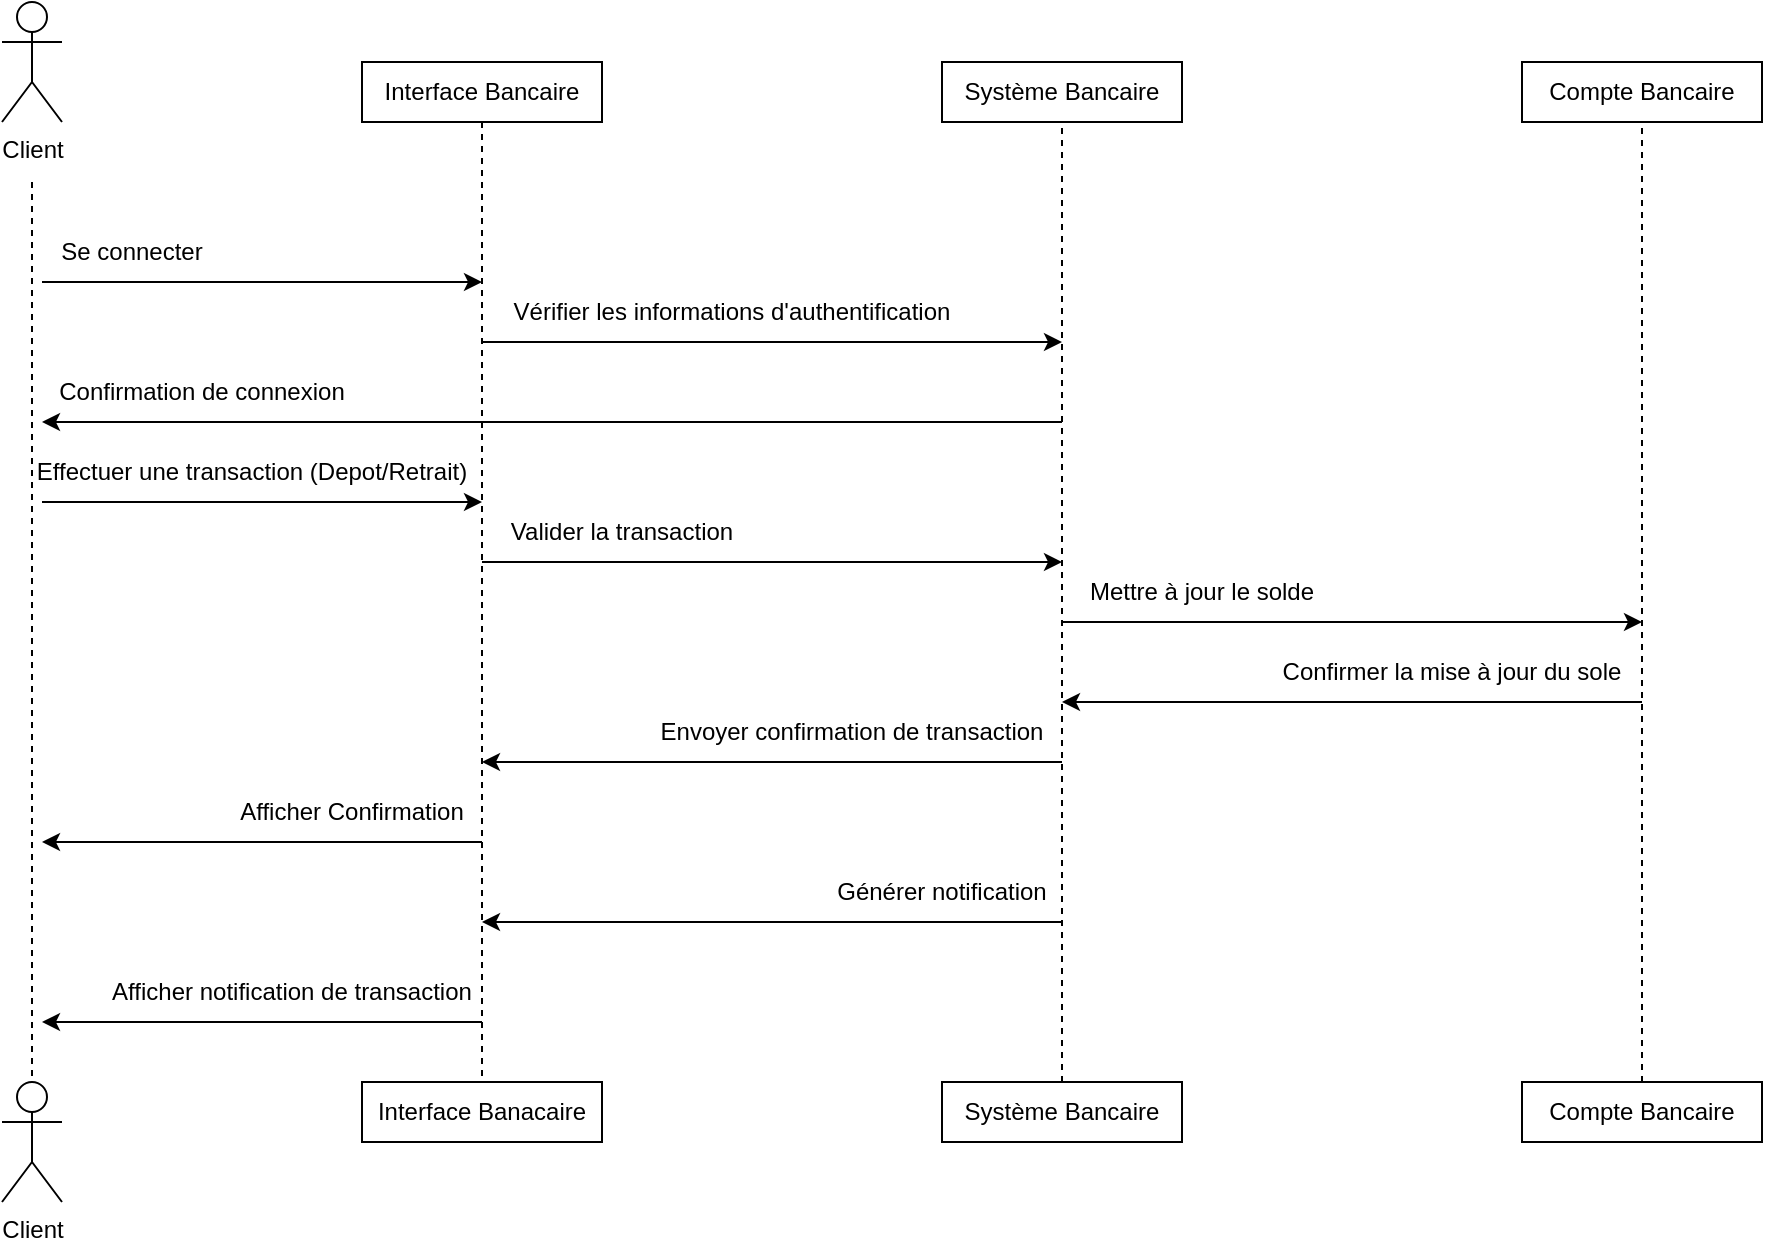 <mxfile version="26.1.0">
  <diagram name="Page-1" id="3O9yV9mM7rHO6GYgg3Hz">
    <mxGraphModel dx="1059" dy="549" grid="1" gridSize="10" guides="1" tooltips="1" connect="1" arrows="1" fold="1" page="1" pageScale="1" pageWidth="1200" pageHeight="1920" math="0" shadow="0">
      <root>
        <mxCell id="0" />
        <mxCell id="1" parent="0" />
        <mxCell id="F2qCMpToe5Y3enXlYnyH-3" value="" style="endArrow=none;html=1;rounded=0;startFill=0;dashed=1;entryX=0.5;entryY=0;entryDx=0;entryDy=0;entryPerimeter=0;" edge="1" parent="1" target="F2qCMpToe5Y3enXlYnyH-10">
          <mxGeometry width="50" height="50" relative="1" as="geometry">
            <mxPoint x="65" y="100" as="sourcePoint" />
            <mxPoint x="65" y="360" as="targetPoint" />
          </mxGeometry>
        </mxCell>
        <mxCell id="F2qCMpToe5Y3enXlYnyH-4" value="Interface Bancaire" style="rounded=0;whiteSpace=wrap;html=1;" vertex="1" parent="1">
          <mxGeometry x="230" y="40" width="120" height="30" as="geometry" />
        </mxCell>
        <mxCell id="F2qCMpToe5Y3enXlYnyH-5" value="Interface Banacaire" style="rounded=0;whiteSpace=wrap;html=1;" vertex="1" parent="1">
          <mxGeometry x="230" y="550" width="120" height="30" as="geometry" />
        </mxCell>
        <mxCell id="F2qCMpToe5Y3enXlYnyH-6" value="" style="endArrow=none;html=1;rounded=0;exitX=0.5;exitY=1;exitDx=0;exitDy=0;entryX=0.5;entryY=0;entryDx=0;entryDy=0;startFill=0;dashed=1;" edge="1" parent="1" source="F2qCMpToe5Y3enXlYnyH-4" target="F2qCMpToe5Y3enXlYnyH-5">
          <mxGeometry width="50" height="50" relative="1" as="geometry">
            <mxPoint x="110" y="80" as="sourcePoint" />
            <mxPoint x="110" y="340" as="targetPoint" />
          </mxGeometry>
        </mxCell>
        <mxCell id="F2qCMpToe5Y3enXlYnyH-7" value="" style="endArrow=classic;html=1;rounded=0;" edge="1" parent="1">
          <mxGeometry width="50" height="50" relative="1" as="geometry">
            <mxPoint x="70" y="150" as="sourcePoint" />
            <mxPoint x="290" y="150" as="targetPoint" />
          </mxGeometry>
        </mxCell>
        <mxCell id="F2qCMpToe5Y3enXlYnyH-8" value="Se connecter" style="text;html=1;align=center;verticalAlign=middle;whiteSpace=wrap;rounded=0;" vertex="1" parent="1">
          <mxGeometry x="70" y="120" width="90" height="30" as="geometry" />
        </mxCell>
        <mxCell id="F2qCMpToe5Y3enXlYnyH-9" value="Client" style="shape=umlActor;verticalLabelPosition=bottom;verticalAlign=top;html=1;outlineConnect=0;" vertex="1" parent="1">
          <mxGeometry x="50" y="10" width="30" height="60" as="geometry" />
        </mxCell>
        <mxCell id="F2qCMpToe5Y3enXlYnyH-10" value="Client" style="shape=umlActor;verticalLabelPosition=bottom;verticalAlign=top;html=1;outlineConnect=0;" vertex="1" parent="1">
          <mxGeometry x="50" y="550" width="30" height="60" as="geometry" />
        </mxCell>
        <mxCell id="F2qCMpToe5Y3enXlYnyH-11" value="Système Bancaire" style="rounded=0;whiteSpace=wrap;html=1;" vertex="1" parent="1">
          <mxGeometry x="520" y="40" width="120" height="30" as="geometry" />
        </mxCell>
        <mxCell id="F2qCMpToe5Y3enXlYnyH-12" value="Système Bancaire" style="rounded=0;whiteSpace=wrap;html=1;" vertex="1" parent="1">
          <mxGeometry x="520" y="550" width="120" height="30" as="geometry" />
        </mxCell>
        <mxCell id="F2qCMpToe5Y3enXlYnyH-13" value="Compte Bancaire" style="rounded=0;whiteSpace=wrap;html=1;" vertex="1" parent="1">
          <mxGeometry x="810" y="40" width="120" height="30" as="geometry" />
        </mxCell>
        <mxCell id="F2qCMpToe5Y3enXlYnyH-14" value="Compte Bancaire" style="rounded=0;whiteSpace=wrap;html=1;" vertex="1" parent="1">
          <mxGeometry x="810" y="550" width="120" height="30" as="geometry" />
        </mxCell>
        <mxCell id="F2qCMpToe5Y3enXlYnyH-15" value="" style="endArrow=none;html=1;rounded=0;exitX=0.5;exitY=0;exitDx=0;exitDy=0;entryX=0.5;entryY=1;entryDx=0;entryDy=0;startFill=0;dashed=1;" edge="1" parent="1" source="F2qCMpToe5Y3enXlYnyH-12" target="F2qCMpToe5Y3enXlYnyH-11">
          <mxGeometry width="50" height="50" relative="1" as="geometry">
            <mxPoint x="580" y="290" as="sourcePoint" />
            <mxPoint x="630" y="240" as="targetPoint" />
          </mxGeometry>
        </mxCell>
        <mxCell id="F2qCMpToe5Y3enXlYnyH-16" value="" style="endArrow=none;html=1;rounded=0;exitX=0.5;exitY=0;exitDx=0;exitDy=0;entryX=0.5;entryY=1;entryDx=0;entryDy=0;startFill=0;dashed=1;" edge="1" parent="1" source="F2qCMpToe5Y3enXlYnyH-14" target="F2qCMpToe5Y3enXlYnyH-13">
          <mxGeometry width="50" height="50" relative="1" as="geometry">
            <mxPoint x="590" y="385" as="sourcePoint" />
            <mxPoint x="590" y="80" as="targetPoint" />
          </mxGeometry>
        </mxCell>
        <mxCell id="F2qCMpToe5Y3enXlYnyH-17" value="" style="endArrow=classic;html=1;rounded=0;" edge="1" parent="1">
          <mxGeometry width="50" height="50" relative="1" as="geometry">
            <mxPoint x="290" y="180" as="sourcePoint" />
            <mxPoint x="580" y="180" as="targetPoint" />
          </mxGeometry>
        </mxCell>
        <mxCell id="F2qCMpToe5Y3enXlYnyH-18" value="Vérifier les informations d&#39;authentification" style="text;html=1;align=center;verticalAlign=middle;whiteSpace=wrap;rounded=0;" vertex="1" parent="1">
          <mxGeometry x="290" y="150" width="250" height="30" as="geometry" />
        </mxCell>
        <mxCell id="F2qCMpToe5Y3enXlYnyH-19" value="" style="endArrow=classic;html=1;rounded=0;entryX=0;entryY=1;entryDx=0;entryDy=0;" edge="1" parent="1" target="F2qCMpToe5Y3enXlYnyH-20">
          <mxGeometry width="50" height="50" relative="1" as="geometry">
            <mxPoint x="580" y="220" as="sourcePoint" />
            <mxPoint x="60" y="220" as="targetPoint" />
          </mxGeometry>
        </mxCell>
        <mxCell id="F2qCMpToe5Y3enXlYnyH-20" value="Confirmation de connexion" style="text;html=1;align=center;verticalAlign=middle;whiteSpace=wrap;rounded=0;" vertex="1" parent="1">
          <mxGeometry x="70" y="190" width="160" height="30" as="geometry" />
        </mxCell>
        <mxCell id="F2qCMpToe5Y3enXlYnyH-21" value="" style="endArrow=classic;html=1;rounded=0;" edge="1" parent="1">
          <mxGeometry width="50" height="50" relative="1" as="geometry">
            <mxPoint x="70" y="260" as="sourcePoint" />
            <mxPoint x="290" y="260" as="targetPoint" />
          </mxGeometry>
        </mxCell>
        <mxCell id="F2qCMpToe5Y3enXlYnyH-22" value="Effectuer une transaction (Depot/Retrait)" style="text;html=1;align=center;verticalAlign=middle;whiteSpace=wrap;rounded=0;" vertex="1" parent="1">
          <mxGeometry x="60" y="230" width="230" height="30" as="geometry" />
        </mxCell>
        <mxCell id="F2qCMpToe5Y3enXlYnyH-23" value="" style="endArrow=classic;html=1;rounded=0;" edge="1" parent="1">
          <mxGeometry width="50" height="50" relative="1" as="geometry">
            <mxPoint x="290" y="290" as="sourcePoint" />
            <mxPoint x="580" y="290" as="targetPoint" />
          </mxGeometry>
        </mxCell>
        <mxCell id="F2qCMpToe5Y3enXlYnyH-24" value="Valider la transaction" style="text;html=1;align=center;verticalAlign=middle;whiteSpace=wrap;rounded=0;" vertex="1" parent="1">
          <mxGeometry x="280" y="260" width="160" height="30" as="geometry" />
        </mxCell>
        <mxCell id="F2qCMpToe5Y3enXlYnyH-25" value="" style="endArrow=classic;html=1;rounded=0;" edge="1" parent="1">
          <mxGeometry width="50" height="50" relative="1" as="geometry">
            <mxPoint x="580" y="320" as="sourcePoint" />
            <mxPoint x="870" y="320" as="targetPoint" />
          </mxGeometry>
        </mxCell>
        <mxCell id="F2qCMpToe5Y3enXlYnyH-26" value="" style="endArrow=classic;html=1;rounded=0;" edge="1" parent="1">
          <mxGeometry width="50" height="50" relative="1" as="geometry">
            <mxPoint x="870" y="360" as="sourcePoint" />
            <mxPoint x="580" y="360" as="targetPoint" />
          </mxGeometry>
        </mxCell>
        <mxCell id="F2qCMpToe5Y3enXlYnyH-27" value="Mettre à jour le solde" style="text;html=1;align=center;verticalAlign=middle;whiteSpace=wrap;rounded=0;" vertex="1" parent="1">
          <mxGeometry x="570" y="290" width="160" height="30" as="geometry" />
        </mxCell>
        <mxCell id="F2qCMpToe5Y3enXlYnyH-28" value="Confirmer la mise à jour du sole" style="text;html=1;align=center;verticalAlign=middle;whiteSpace=wrap;rounded=0;" vertex="1" parent="1">
          <mxGeometry x="650" y="330" width="250" height="30" as="geometry" />
        </mxCell>
        <mxCell id="F2qCMpToe5Y3enXlYnyH-29" value="" style="endArrow=classic;html=1;rounded=0;" edge="1" parent="1">
          <mxGeometry width="50" height="50" relative="1" as="geometry">
            <mxPoint x="580" y="390" as="sourcePoint" />
            <mxPoint x="290" y="390" as="targetPoint" />
          </mxGeometry>
        </mxCell>
        <mxCell id="F2qCMpToe5Y3enXlYnyH-30" value="Envoyer confirmation de transaction" style="text;html=1;align=center;verticalAlign=middle;whiteSpace=wrap;rounded=0;" vertex="1" parent="1">
          <mxGeometry x="350" y="360" width="250" height="30" as="geometry" />
        </mxCell>
        <mxCell id="F2qCMpToe5Y3enXlYnyH-31" value="" style="endArrow=classic;html=1;rounded=0;" edge="1" parent="1">
          <mxGeometry width="50" height="50" relative="1" as="geometry">
            <mxPoint x="290" y="430" as="sourcePoint" />
            <mxPoint x="70" y="430" as="targetPoint" />
          </mxGeometry>
        </mxCell>
        <mxCell id="F2qCMpToe5Y3enXlYnyH-32" value="" style="endArrow=classic;html=1;rounded=0;" edge="1" parent="1">
          <mxGeometry width="50" height="50" relative="1" as="geometry">
            <mxPoint x="580" y="470" as="sourcePoint" />
            <mxPoint x="290" y="470" as="targetPoint" />
          </mxGeometry>
        </mxCell>
        <mxCell id="F2qCMpToe5Y3enXlYnyH-33" value="Afficher Confirmation" style="text;html=1;align=center;verticalAlign=middle;whiteSpace=wrap;rounded=0;" vertex="1" parent="1">
          <mxGeometry x="100" y="400" width="250" height="30" as="geometry" />
        </mxCell>
        <mxCell id="F2qCMpToe5Y3enXlYnyH-34" value="" style="endArrow=classic;html=1;rounded=0;" edge="1" parent="1">
          <mxGeometry width="50" height="50" relative="1" as="geometry">
            <mxPoint x="290" y="520" as="sourcePoint" />
            <mxPoint x="70" y="520" as="targetPoint" />
          </mxGeometry>
        </mxCell>
        <mxCell id="F2qCMpToe5Y3enXlYnyH-35" value="Générer notification" style="text;html=1;align=center;verticalAlign=middle;whiteSpace=wrap;rounded=0;" vertex="1" parent="1">
          <mxGeometry x="450" y="440" width="140" height="30" as="geometry" />
        </mxCell>
        <mxCell id="F2qCMpToe5Y3enXlYnyH-36" value="Afficher notification de transaction" style="text;html=1;align=center;verticalAlign=middle;whiteSpace=wrap;rounded=0;" vertex="1" parent="1">
          <mxGeometry x="70" y="490" width="250" height="30" as="geometry" />
        </mxCell>
      </root>
    </mxGraphModel>
  </diagram>
</mxfile>
